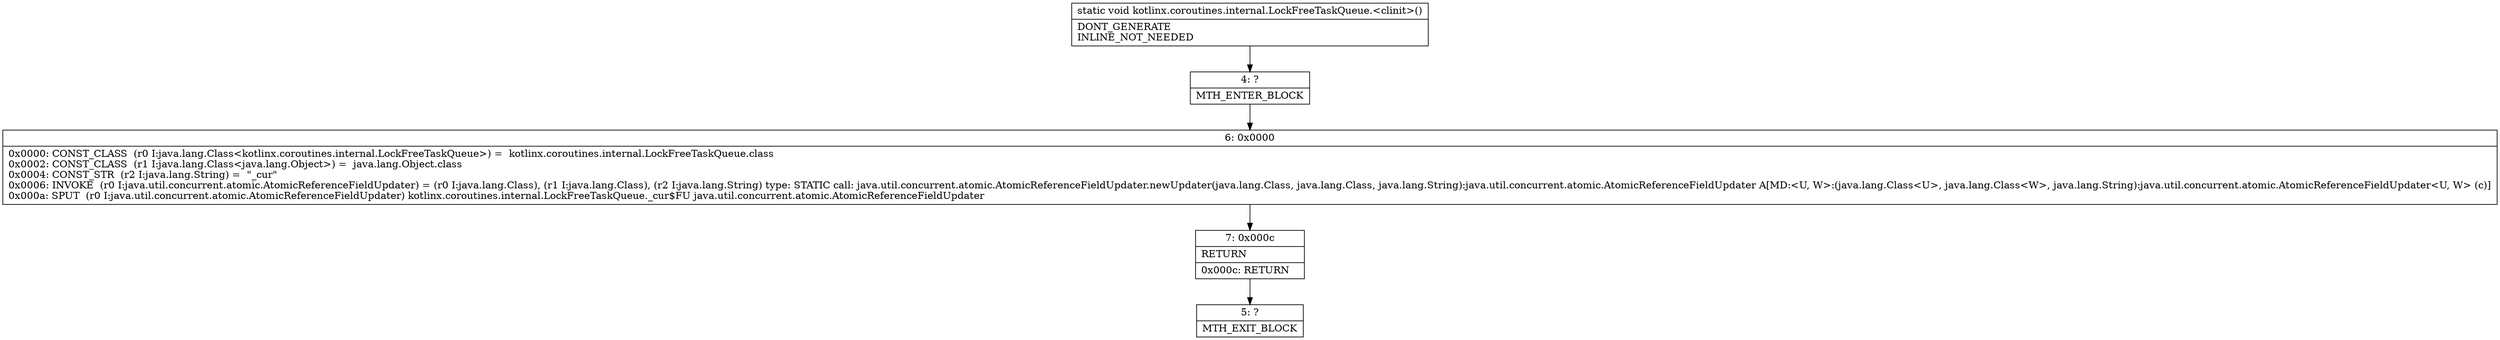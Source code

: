 digraph "CFG forkotlinx.coroutines.internal.LockFreeTaskQueue.\<clinit\>()V" {
Node_4 [shape=record,label="{4\:\ ?|MTH_ENTER_BLOCK\l}"];
Node_6 [shape=record,label="{6\:\ 0x0000|0x0000: CONST_CLASS  (r0 I:java.lang.Class\<kotlinx.coroutines.internal.LockFreeTaskQueue\>) =  kotlinx.coroutines.internal.LockFreeTaskQueue.class \l0x0002: CONST_CLASS  (r1 I:java.lang.Class\<java.lang.Object\>) =  java.lang.Object.class \l0x0004: CONST_STR  (r2 I:java.lang.String) =  \"_cur\" \l0x0006: INVOKE  (r0 I:java.util.concurrent.atomic.AtomicReferenceFieldUpdater) = (r0 I:java.lang.Class), (r1 I:java.lang.Class), (r2 I:java.lang.String) type: STATIC call: java.util.concurrent.atomic.AtomicReferenceFieldUpdater.newUpdater(java.lang.Class, java.lang.Class, java.lang.String):java.util.concurrent.atomic.AtomicReferenceFieldUpdater A[MD:\<U, W\>:(java.lang.Class\<U\>, java.lang.Class\<W\>, java.lang.String):java.util.concurrent.atomic.AtomicReferenceFieldUpdater\<U, W\> (c)]\l0x000a: SPUT  (r0 I:java.util.concurrent.atomic.AtomicReferenceFieldUpdater) kotlinx.coroutines.internal.LockFreeTaskQueue._cur$FU java.util.concurrent.atomic.AtomicReferenceFieldUpdater \l}"];
Node_7 [shape=record,label="{7\:\ 0x000c|RETURN\l|0x000c: RETURN   \l}"];
Node_5 [shape=record,label="{5\:\ ?|MTH_EXIT_BLOCK\l}"];
MethodNode[shape=record,label="{static void kotlinx.coroutines.internal.LockFreeTaskQueue.\<clinit\>()  | DONT_GENERATE\lINLINE_NOT_NEEDED\l}"];
MethodNode -> Node_4;Node_4 -> Node_6;
Node_6 -> Node_7;
Node_7 -> Node_5;
}

